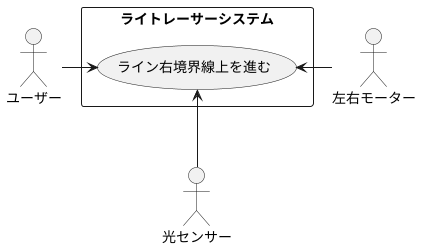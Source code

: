 @startuml 演習6-5-2
    actor ユーザー
    actor 左右モーター
    actor 光センサー
    rectangle ライトレーサーシステム{
        usecase (ライン右境界線上を進む) as text1
    }
    ユーザー-right->text1
    左右モーター-left->text1
    光センサー-up->text1
@enduml
